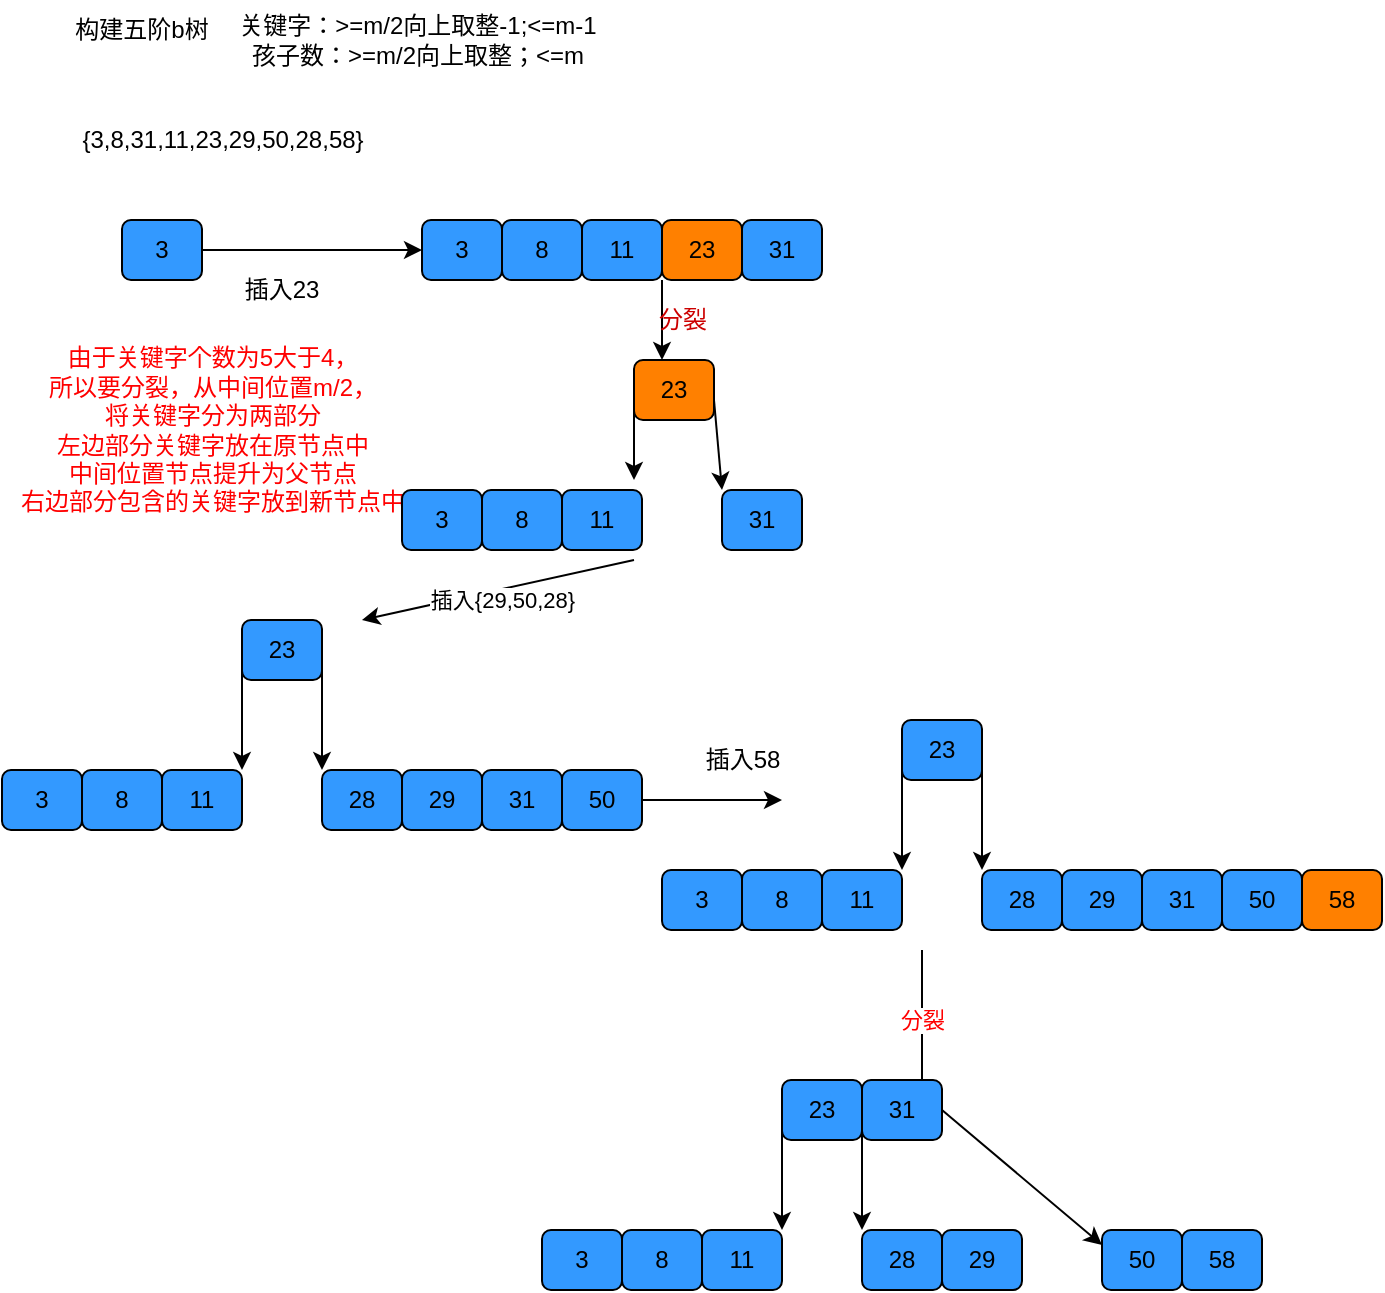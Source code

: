<mxfile version="15.4.0" type="device"><diagram id="JXfUkyD9SyPq5wtRqqtT" name="第 1 页"><mxGraphModel dx="1018" dy="741" grid="1" gridSize="10" guides="1" tooltips="1" connect="1" arrows="1" fold="1" page="1" pageScale="1" pageWidth="827" pageHeight="1169" math="0" shadow="0"><root><mxCell id="0"/><mxCell id="1" parent="0"/><mxCell id="EImqzL_XBEr_yEH89CGx-24" value="{3,8,31,11,23,29,50,28,58}" style="text;html=1;align=center;verticalAlign=middle;resizable=0;points=[];autosize=1;strokeColor=none;fillColor=none;" vertex="1" parent="1"><mxGeometry x="30" y="170" width="160" height="20" as="geometry"/></mxCell><mxCell id="EImqzL_XBEr_yEH89CGx-35" style="rounded=0;orthogonalLoop=1;jettySize=auto;html=1;exitX=1;exitY=0.5;exitDx=0;exitDy=0;entryX=0;entryY=0.5;entryDx=0;entryDy=0;" edge="1" parent="1" source="EImqzL_XBEr_yEH89CGx-25" target="EImqzL_XBEr_yEH89CGx-28"><mxGeometry relative="1" as="geometry"/></mxCell><mxCell id="EImqzL_XBEr_yEH89CGx-25" value="3" style="rounded=1;whiteSpace=wrap;html=1;fillColor=#3399FF;" vertex="1" parent="1"><mxGeometry x="60" y="220" width="40" height="30" as="geometry"/></mxCell><mxCell id="EImqzL_XBEr_yEH89CGx-26" value="构建五阶b树&lt;br&gt;" style="text;html=1;strokeColor=none;fillColor=none;align=center;verticalAlign=middle;whiteSpace=wrap;rounded=0;" vertex="1" parent="1"><mxGeometry x="20" y="110" width="100" height="30" as="geometry"/></mxCell><mxCell id="EImqzL_XBEr_yEH89CGx-27" value="关键字：&amp;gt;=m/2向上取整-1;&amp;lt;=m-1&lt;br&gt;孩子数：&amp;gt;=m/2向上取整；&amp;lt;=m" style="text;html=1;strokeColor=none;fillColor=none;align=center;verticalAlign=middle;whiteSpace=wrap;rounded=0;" vertex="1" parent="1"><mxGeometry x="80" y="115" width="256" height="30" as="geometry"/></mxCell><mxCell id="EImqzL_XBEr_yEH89CGx-28" value="3" style="rounded=1;whiteSpace=wrap;html=1;fillColor=#3399FF;" vertex="1" parent="1"><mxGeometry x="210" y="220" width="40" height="30" as="geometry"/></mxCell><mxCell id="EImqzL_XBEr_yEH89CGx-29" value="8" style="rounded=1;whiteSpace=wrap;html=1;fillColor=#3399FF;" vertex="1" parent="1"><mxGeometry x="250" y="220" width="40" height="30" as="geometry"/></mxCell><mxCell id="EImqzL_XBEr_yEH89CGx-30" value="11" style="rounded=1;whiteSpace=wrap;html=1;fillColor=#3399FF;" vertex="1" parent="1"><mxGeometry x="290" y="220" width="40" height="30" as="geometry"/></mxCell><mxCell id="EImqzL_XBEr_yEH89CGx-31" value="31" style="rounded=1;whiteSpace=wrap;html=1;fillColor=#3399FF;" vertex="1" parent="1"><mxGeometry x="370" y="220" width="40" height="30" as="geometry"/></mxCell><mxCell id="EImqzL_XBEr_yEH89CGx-45" style="edgeStyle=none;rounded=0;orthogonalLoop=1;jettySize=auto;html=1;exitX=0;exitY=1;exitDx=0;exitDy=0;" edge="1" parent="1" source="EImqzL_XBEr_yEH89CGx-32"><mxGeometry relative="1" as="geometry"><mxPoint x="330" y="290" as="targetPoint"/></mxGeometry></mxCell><mxCell id="EImqzL_XBEr_yEH89CGx-32" value="23" style="rounded=1;whiteSpace=wrap;html=1;fillColor=#FF8000;" vertex="1" parent="1"><mxGeometry x="330" y="220" width="40" height="30" as="geometry"/></mxCell><mxCell id="EImqzL_XBEr_yEH89CGx-36" value="插入23" style="text;html=1;strokeColor=none;fillColor=none;align=center;verticalAlign=middle;whiteSpace=wrap;rounded=0;" vertex="1" parent="1"><mxGeometry x="110" y="240" width="60" height="30" as="geometry"/></mxCell><mxCell id="EImqzL_XBEr_yEH89CGx-37" value="&lt;font color=&quot;#ff0000&quot;&gt;由于关键字个数为5大于4，&lt;br&gt;所以要分裂，从中间位置m/2，&lt;br&gt;将关键字分为两部分&lt;br&gt;左边部分关键字放在原节点中&lt;br&gt;中间位置节点提升为父节点&lt;br&gt;右边部分包含的关键字放到新节点中&lt;br&gt;&lt;/font&gt;" style="text;html=1;align=center;verticalAlign=middle;resizable=0;points=[];autosize=1;strokeColor=none;fillColor=none;" vertex="1" parent="1"><mxGeometry y="280" width="210" height="90" as="geometry"/></mxCell><mxCell id="EImqzL_XBEr_yEH89CGx-38" value="3" style="rounded=1;whiteSpace=wrap;html=1;fillColor=#3399FF;" vertex="1" parent="1"><mxGeometry x="200" y="355" width="40" height="30" as="geometry"/></mxCell><mxCell id="EImqzL_XBEr_yEH89CGx-39" value="8" style="rounded=1;whiteSpace=wrap;html=1;fillColor=#3399FF;" vertex="1" parent="1"><mxGeometry x="240" y="355" width="40" height="30" as="geometry"/></mxCell><mxCell id="EImqzL_XBEr_yEH89CGx-40" value="11" style="rounded=1;whiteSpace=wrap;html=1;fillColor=#3399FF;" vertex="1" parent="1"><mxGeometry x="280" y="355" width="40" height="30" as="geometry"/></mxCell><mxCell id="EImqzL_XBEr_yEH89CGx-41" value="31" style="rounded=1;whiteSpace=wrap;html=1;fillColor=#3399FF;" vertex="1" parent="1"><mxGeometry x="360" y="355" width="40" height="30" as="geometry"/></mxCell><mxCell id="EImqzL_XBEr_yEH89CGx-43" style="edgeStyle=none;rounded=0;orthogonalLoop=1;jettySize=auto;html=1;exitX=0;exitY=0.5;exitDx=0;exitDy=0;" edge="1" parent="1"><mxGeometry relative="1" as="geometry"><mxPoint x="316" y="310" as="sourcePoint"/><mxPoint x="316" y="350" as="targetPoint"/></mxGeometry></mxCell><mxCell id="EImqzL_XBEr_yEH89CGx-44" style="edgeStyle=none;rounded=0;orthogonalLoop=1;jettySize=auto;html=1;exitX=1;exitY=0.5;exitDx=0;exitDy=0;entryX=0;entryY=0;entryDx=0;entryDy=0;" edge="1" parent="1" target="EImqzL_XBEr_yEH89CGx-41"><mxGeometry relative="1" as="geometry"><mxPoint x="356" y="310" as="sourcePoint"/></mxGeometry></mxCell><mxCell id="EImqzL_XBEr_yEH89CGx-42" value="23" style="rounded=1;whiteSpace=wrap;html=1;fillColor=#FF8000;" vertex="1" parent="1"><mxGeometry x="316" y="290" width="40" height="30" as="geometry"/></mxCell><mxCell id="EImqzL_XBEr_yEH89CGx-46" value="&lt;font color=&quot;#cc0000&quot;&gt;分裂&lt;/font&gt;" style="text;html=1;align=center;verticalAlign=middle;resizable=0;points=[];autosize=1;strokeColor=none;fillColor=none;" vertex="1" parent="1"><mxGeometry x="320" y="260" width="40" height="20" as="geometry"/></mxCell><mxCell id="EImqzL_XBEr_yEH89CGx-47" value="3" style="rounded=1;whiteSpace=wrap;html=1;fillColor=#3399FF;" vertex="1" parent="1"><mxGeometry y="495" width="40" height="30" as="geometry"/></mxCell><mxCell id="EImqzL_XBEr_yEH89CGx-48" value="8" style="rounded=1;whiteSpace=wrap;html=1;fillColor=#3399FF;" vertex="1" parent="1"><mxGeometry x="40" y="495" width="40" height="30" as="geometry"/></mxCell><mxCell id="EImqzL_XBEr_yEH89CGx-49" value="11" style="rounded=1;whiteSpace=wrap;html=1;fillColor=#3399FF;" vertex="1" parent="1"><mxGeometry x="80" y="495" width="40" height="30" as="geometry"/></mxCell><mxCell id="EImqzL_XBEr_yEH89CGx-50" value="31" style="rounded=1;whiteSpace=wrap;html=1;fillColor=#3399FF;" vertex="1" parent="1"><mxGeometry x="240" y="495" width="40" height="30" as="geometry"/></mxCell><mxCell id="EImqzL_XBEr_yEH89CGx-59" value="" style="edgeStyle=none;rounded=0;orthogonalLoop=1;jettySize=auto;html=1;entryX=0;entryY=0;entryDx=0;entryDy=0;exitX=1;exitY=0.75;exitDx=0;exitDy=0;" edge="1" parent="1" source="EImqzL_XBEr_yEH89CGx-53" target="EImqzL_XBEr_yEH89CGx-58"><mxGeometry relative="1" as="geometry"/></mxCell><mxCell id="EImqzL_XBEr_yEH89CGx-60" style="edgeStyle=none;rounded=0;orthogonalLoop=1;jettySize=auto;html=1;exitX=0;exitY=0.5;exitDx=0;exitDy=0;entryX=1;entryY=0;entryDx=0;entryDy=0;" edge="1" parent="1" source="EImqzL_XBEr_yEH89CGx-53" target="EImqzL_XBEr_yEH89CGx-49"><mxGeometry relative="1" as="geometry"/></mxCell><mxCell id="EImqzL_XBEr_yEH89CGx-53" value="23" style="rounded=1;whiteSpace=wrap;html=1;fillColor=#3399FF;" vertex="1" parent="1"><mxGeometry x="120" y="420" width="40" height="30" as="geometry"/></mxCell><mxCell id="EImqzL_XBEr_yEH89CGx-54" value="29" style="rounded=1;whiteSpace=wrap;html=1;fillColor=#3399FF;" vertex="1" parent="1"><mxGeometry x="200" y="495" width="40" height="30" as="geometry"/></mxCell><mxCell id="EImqzL_XBEr_yEH89CGx-77" style="edgeStyle=none;rounded=0;orthogonalLoop=1;jettySize=auto;html=1;exitX=1;exitY=0.5;exitDx=0;exitDy=0;" edge="1" parent="1" source="EImqzL_XBEr_yEH89CGx-57"><mxGeometry relative="1" as="geometry"><mxPoint x="390" y="510" as="targetPoint"/></mxGeometry></mxCell><mxCell id="EImqzL_XBEr_yEH89CGx-57" value="50" style="rounded=1;whiteSpace=wrap;html=1;fillColor=#3399FF;" vertex="1" parent="1"><mxGeometry x="280" y="495" width="40" height="30" as="geometry"/></mxCell><mxCell id="EImqzL_XBEr_yEH89CGx-58" value="28" style="rounded=1;whiteSpace=wrap;html=1;fillColor=#3399FF;" vertex="1" parent="1"><mxGeometry x="160" y="495" width="40" height="30" as="geometry"/></mxCell><mxCell id="EImqzL_XBEr_yEH89CGx-61" value="" style="endArrow=classic;html=1;rounded=0;" edge="1" parent="1"><mxGeometry relative="1" as="geometry"><mxPoint x="316" y="390" as="sourcePoint"/><mxPoint x="180" y="420" as="targetPoint"/></mxGeometry></mxCell><mxCell id="EImqzL_XBEr_yEH89CGx-62" value="插入{29,50,28}" style="edgeLabel;resizable=0;html=1;align=center;verticalAlign=middle;fillColor=#3399FF;" connectable="0" vertex="1" parent="EImqzL_XBEr_yEH89CGx-61"><mxGeometry relative="1" as="geometry"><mxPoint x="2" y="5" as="offset"/></mxGeometry></mxCell><mxCell id="EImqzL_XBEr_yEH89CGx-63" value="3" style="rounded=1;whiteSpace=wrap;html=1;fillColor=#3399FF;" vertex="1" parent="1"><mxGeometry x="330" y="545" width="40" height="30" as="geometry"/></mxCell><mxCell id="EImqzL_XBEr_yEH89CGx-64" value="8" style="rounded=1;whiteSpace=wrap;html=1;fillColor=#3399FF;" vertex="1" parent="1"><mxGeometry x="370" y="545" width="40" height="30" as="geometry"/></mxCell><mxCell id="EImqzL_XBEr_yEH89CGx-65" value="11" style="rounded=1;whiteSpace=wrap;html=1;fillColor=#3399FF;" vertex="1" parent="1"><mxGeometry x="410" y="545" width="40" height="30" as="geometry"/></mxCell><mxCell id="EImqzL_XBEr_yEH89CGx-66" value="31" style="rounded=1;whiteSpace=wrap;html=1;fillColor=#3399FF;" vertex="1" parent="1"><mxGeometry x="570" y="545" width="40" height="30" as="geometry"/></mxCell><mxCell id="EImqzL_XBEr_yEH89CGx-67" value="" style="edgeStyle=none;rounded=0;orthogonalLoop=1;jettySize=auto;html=1;entryX=0;entryY=0;entryDx=0;entryDy=0;exitX=1;exitY=0.75;exitDx=0;exitDy=0;" edge="1" parent="1" source="EImqzL_XBEr_yEH89CGx-69" target="EImqzL_XBEr_yEH89CGx-72"><mxGeometry relative="1" as="geometry"/></mxCell><mxCell id="EImqzL_XBEr_yEH89CGx-68" style="edgeStyle=none;rounded=0;orthogonalLoop=1;jettySize=auto;html=1;exitX=0;exitY=0.5;exitDx=0;exitDy=0;entryX=1;entryY=0;entryDx=0;entryDy=0;" edge="1" parent="1" source="EImqzL_XBEr_yEH89CGx-69" target="EImqzL_XBEr_yEH89CGx-65"><mxGeometry relative="1" as="geometry"/></mxCell><mxCell id="EImqzL_XBEr_yEH89CGx-69" value="23" style="rounded=1;whiteSpace=wrap;html=1;fillColor=#3399FF;" vertex="1" parent="1"><mxGeometry x="450" y="470" width="40" height="30" as="geometry"/></mxCell><mxCell id="EImqzL_XBEr_yEH89CGx-70" value="29" style="rounded=1;whiteSpace=wrap;html=1;fillColor=#3399FF;" vertex="1" parent="1"><mxGeometry x="530" y="545" width="40" height="30" as="geometry"/></mxCell><mxCell id="EImqzL_XBEr_yEH89CGx-71" value="50" style="rounded=1;whiteSpace=wrap;html=1;fillColor=#3399FF;" vertex="1" parent="1"><mxGeometry x="610" y="545" width="40" height="30" as="geometry"/></mxCell><mxCell id="EImqzL_XBEr_yEH89CGx-72" value="28" style="rounded=1;whiteSpace=wrap;html=1;fillColor=#3399FF;" vertex="1" parent="1"><mxGeometry x="490" y="545" width="40" height="30" as="geometry"/></mxCell><mxCell id="EImqzL_XBEr_yEH89CGx-73" value="58" style="rounded=1;whiteSpace=wrap;html=1;fillColor=#FF8000;" vertex="1" parent="1"><mxGeometry x="650" y="545" width="40" height="30" as="geometry"/></mxCell><mxCell id="EImqzL_XBEr_yEH89CGx-78" value="插入58" style="text;html=1;align=center;verticalAlign=middle;resizable=0;points=[];autosize=1;strokeColor=none;fillColor=none;" vertex="1" parent="1"><mxGeometry x="345" y="480" width="50" height="20" as="geometry"/></mxCell><mxCell id="EImqzL_XBEr_yEH89CGx-79" value="" style="endArrow=classic;html=1;rounded=0;" edge="1" parent="1"><mxGeometry relative="1" as="geometry"><mxPoint x="460" y="585" as="sourcePoint"/><mxPoint x="460" y="660" as="targetPoint"/></mxGeometry></mxCell><mxCell id="EImqzL_XBEr_yEH89CGx-80" value="&lt;font color=&quot;#ff0000&quot;&gt;分裂&lt;/font&gt;" style="edgeLabel;resizable=0;html=1;align=center;verticalAlign=middle;fillColor=#3399FF;" connectable="0" vertex="1" parent="EImqzL_XBEr_yEH89CGx-79"><mxGeometry relative="1" as="geometry"><mxPoint y="-3" as="offset"/></mxGeometry></mxCell><mxCell id="EImqzL_XBEr_yEH89CGx-83" value="3" style="rounded=1;whiteSpace=wrap;html=1;fillColor=#3399FF;" vertex="1" parent="1"><mxGeometry x="270" y="725" width="40" height="30" as="geometry"/></mxCell><mxCell id="EImqzL_XBEr_yEH89CGx-84" value="8" style="rounded=1;whiteSpace=wrap;html=1;fillColor=#3399FF;" vertex="1" parent="1"><mxGeometry x="310" y="725" width="40" height="30" as="geometry"/></mxCell><mxCell id="EImqzL_XBEr_yEH89CGx-85" value="11" style="rounded=1;whiteSpace=wrap;html=1;fillColor=#3399FF;" vertex="1" parent="1"><mxGeometry x="350" y="725" width="40" height="30" as="geometry"/></mxCell><mxCell id="EImqzL_XBEr_yEH89CGx-95" style="edgeStyle=none;rounded=0;orthogonalLoop=1;jettySize=auto;html=1;exitX=1;exitY=0.5;exitDx=0;exitDy=0;entryX=0;entryY=0.25;entryDx=0;entryDy=0;" edge="1" parent="1" source="EImqzL_XBEr_yEH89CGx-86" target="EImqzL_XBEr_yEH89CGx-91"><mxGeometry relative="1" as="geometry"/></mxCell><mxCell id="EImqzL_XBEr_yEH89CGx-86" value="31" style="rounded=1;whiteSpace=wrap;html=1;fillColor=#3399FF;" vertex="1" parent="1"><mxGeometry x="430" y="650" width="40" height="30" as="geometry"/></mxCell><mxCell id="EImqzL_XBEr_yEH89CGx-87" value="" style="edgeStyle=none;rounded=0;orthogonalLoop=1;jettySize=auto;html=1;entryX=0;entryY=0;entryDx=0;entryDy=0;exitX=1;exitY=0.75;exitDx=0;exitDy=0;" edge="1" parent="1" source="EImqzL_XBEr_yEH89CGx-89" target="EImqzL_XBEr_yEH89CGx-92"><mxGeometry relative="1" as="geometry"/></mxCell><mxCell id="EImqzL_XBEr_yEH89CGx-88" style="edgeStyle=none;rounded=0;orthogonalLoop=1;jettySize=auto;html=1;exitX=0;exitY=0.5;exitDx=0;exitDy=0;entryX=1;entryY=0;entryDx=0;entryDy=0;" edge="1" parent="1" source="EImqzL_XBEr_yEH89CGx-89" target="EImqzL_XBEr_yEH89CGx-85"><mxGeometry relative="1" as="geometry"/></mxCell><mxCell id="EImqzL_XBEr_yEH89CGx-89" value="23" style="rounded=1;whiteSpace=wrap;html=1;fillColor=#3399FF;" vertex="1" parent="1"><mxGeometry x="390" y="650" width="40" height="30" as="geometry"/></mxCell><mxCell id="EImqzL_XBEr_yEH89CGx-90" value="29" style="rounded=1;whiteSpace=wrap;html=1;fillColor=#3399FF;" vertex="1" parent="1"><mxGeometry x="470" y="725" width="40" height="30" as="geometry"/></mxCell><mxCell id="EImqzL_XBEr_yEH89CGx-91" value="50" style="rounded=1;whiteSpace=wrap;html=1;fillColor=#3399FF;" vertex="1" parent="1"><mxGeometry x="550" y="725" width="40" height="30" as="geometry"/></mxCell><mxCell id="EImqzL_XBEr_yEH89CGx-92" value="28" style="rounded=1;whiteSpace=wrap;html=1;fillColor=#3399FF;" vertex="1" parent="1"><mxGeometry x="430" y="725" width="40" height="30" as="geometry"/></mxCell><mxCell id="EImqzL_XBEr_yEH89CGx-93" value="58" style="rounded=1;whiteSpace=wrap;html=1;fillColor=#3399FF;" vertex="1" parent="1"><mxGeometry x="590" y="725" width="40" height="30" as="geometry"/></mxCell></root></mxGraphModel></diagram></mxfile>